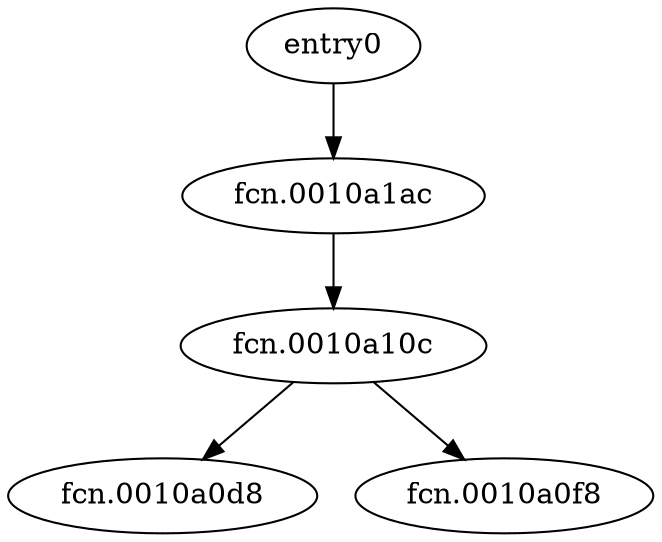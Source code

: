 digraph code {
  "0x001095a0" [label="entry0"];
  "0x001095a0" -> "0x0010a1ac";
  "0x0010a1ac" [label="fcn.0010a1ac"];
  "0x0010a1ac" [label="fcn.0010a1ac"];
  "0x0010a1ac" -> "0x0010a10c";
  "0x0010a10c" [label="fcn.0010a10c"];
  "0x0010a10c" [label="fcn.0010a10c"];
  "0x0010a10c" -> "0x0010a0d8";
  "0x0010a0d8" [label="fcn.0010a0d8"];
  "0x0010a10c" -> "0x0010a0f8";
  "0x0010a0f8" [label="fcn.0010a0f8"];
}